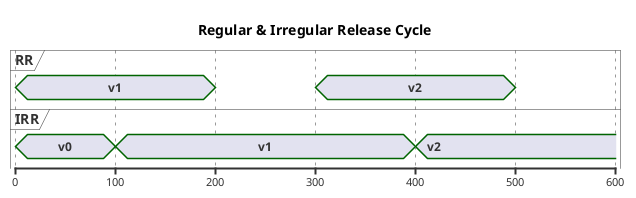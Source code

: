 @startuml
title Regular & Irregular Release Cycle

concise "RR" as RR
concise "IRR" as IRR
scale 100 as 100 pixels

@0
RR is "v1"
IRR is "v0"

@100
IRR is "v1"

@200
RR is {hidden}

@300
RR is "v2"

@400
IRR is "v2"

@500
RR is {hidden}
RR is "v3"

@enduml
